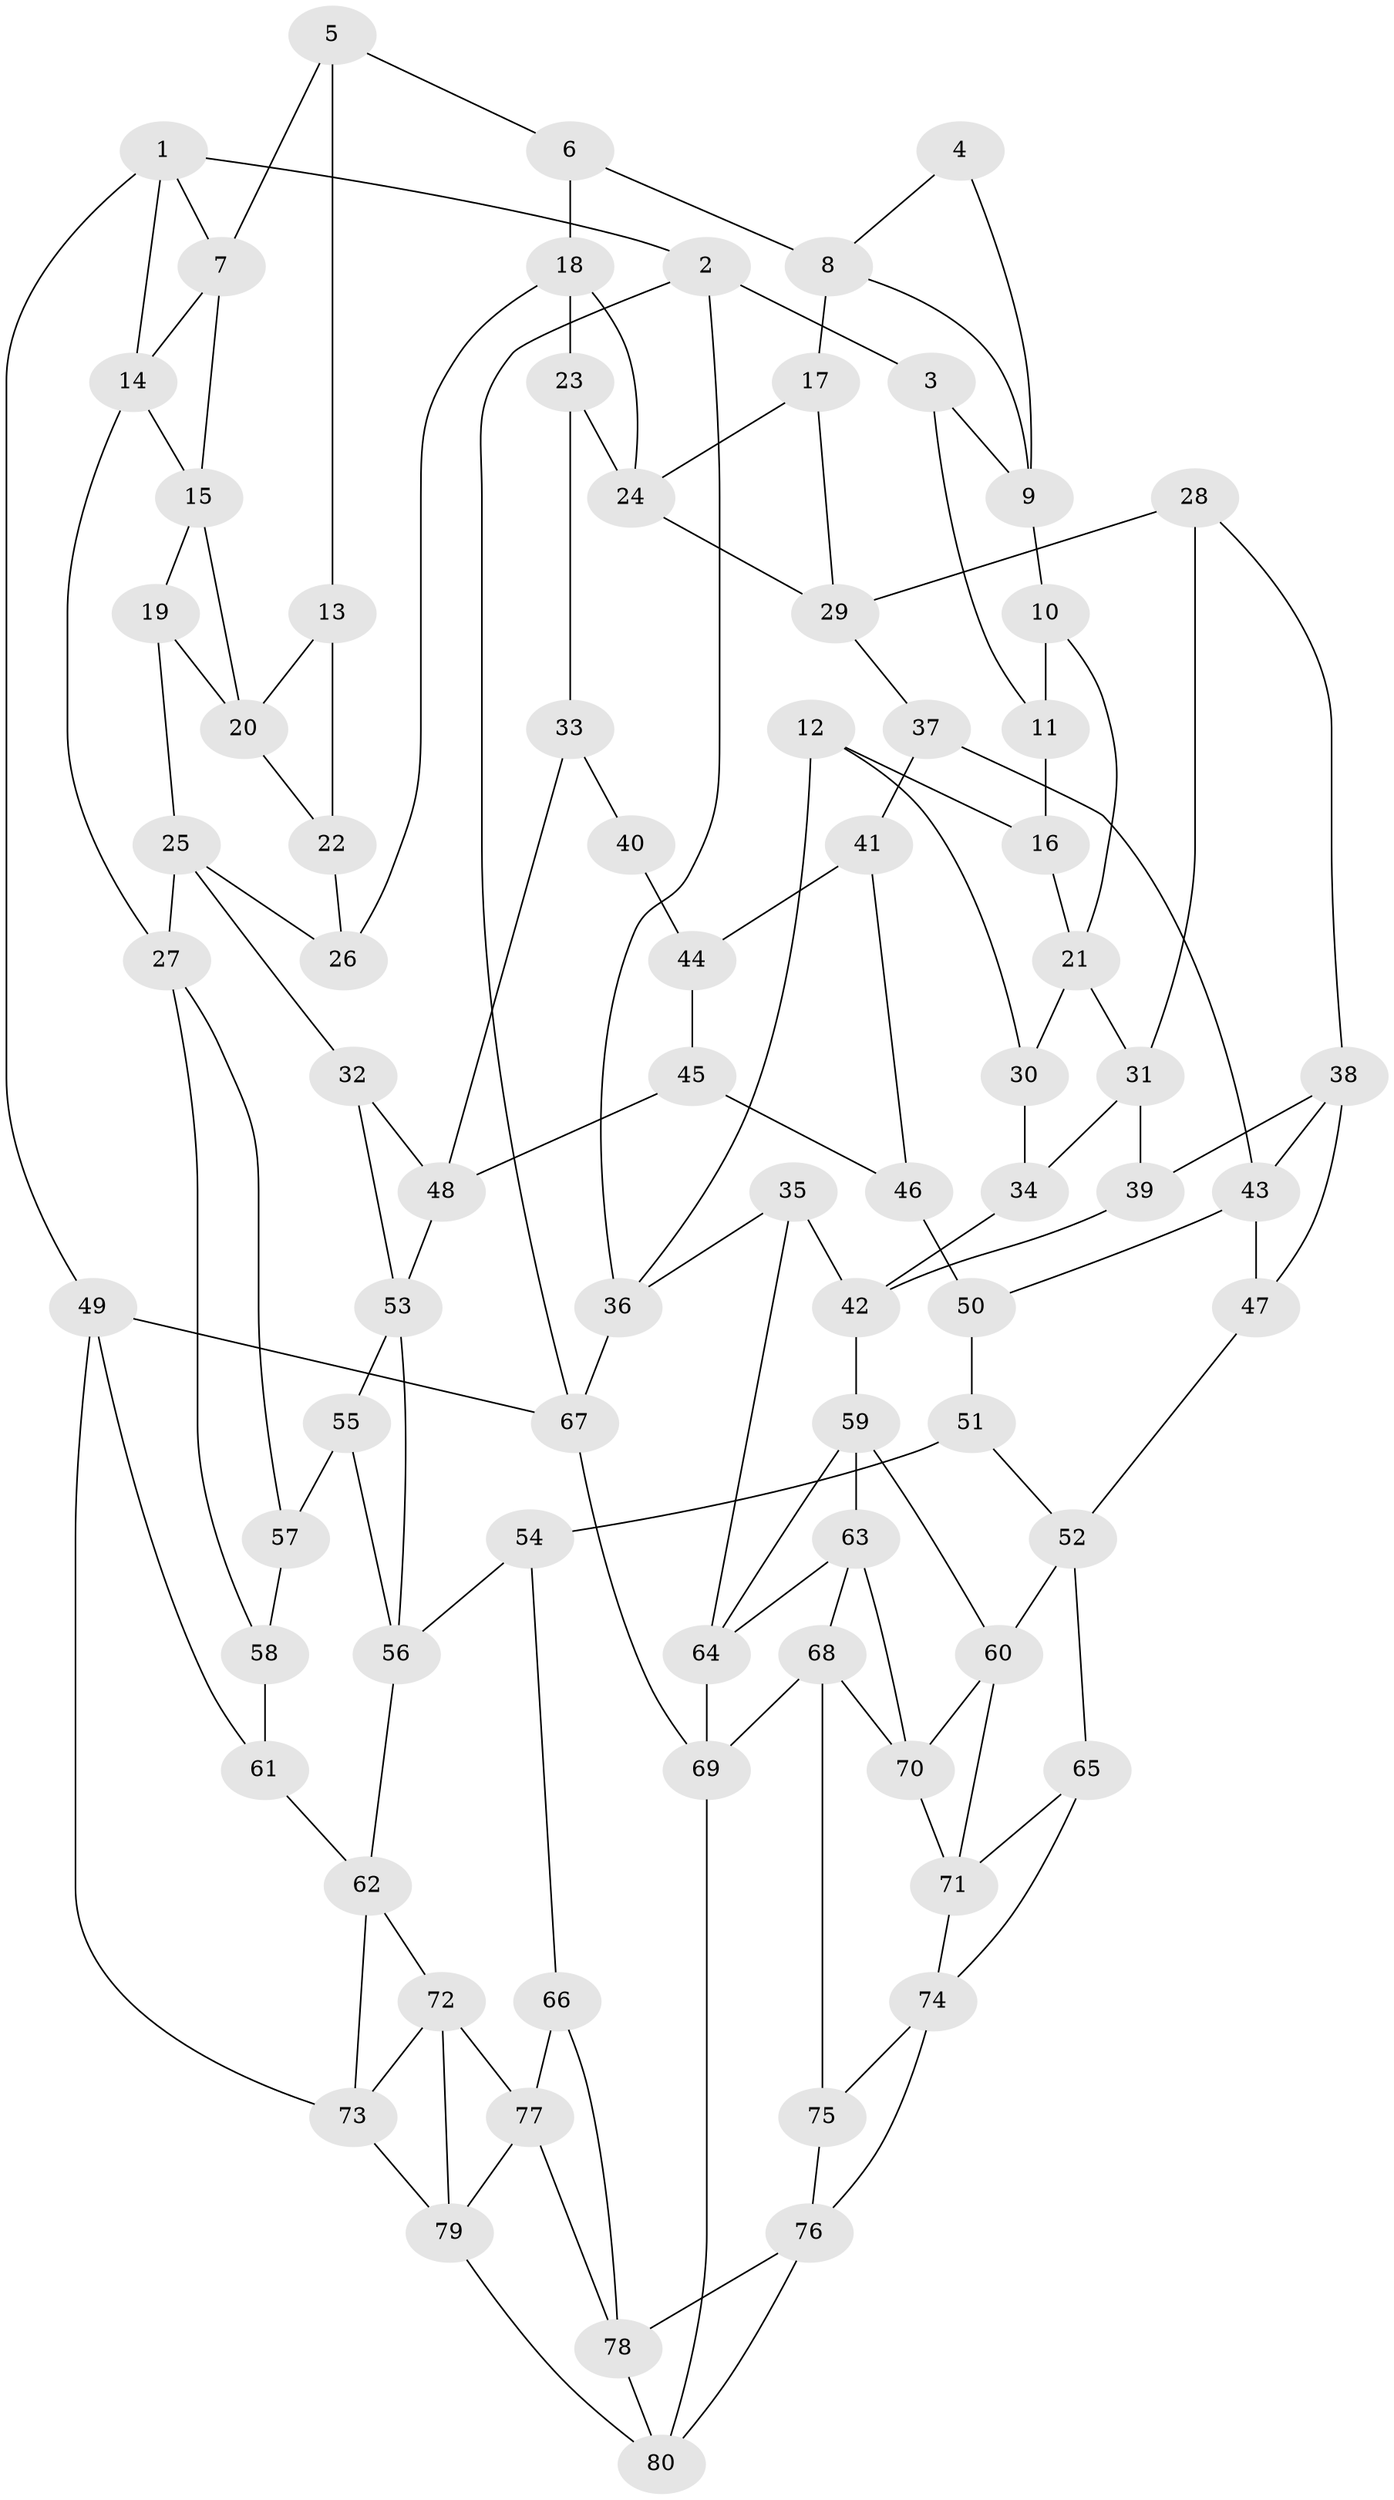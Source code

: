 // original degree distribution, {3: 0.015151515151515152, 6: 0.23484848484848486, 4: 0.25, 5: 0.5}
// Generated by graph-tools (version 1.1) at 2025/38/03/04/25 23:38:30]
// undirected, 80 vertices, 140 edges
graph export_dot {
  node [color=gray90,style=filled];
  1;
  2;
  3;
  4;
  5;
  6;
  7;
  8;
  9;
  10;
  11;
  12;
  13;
  14;
  15;
  16;
  17;
  18;
  19;
  20;
  21;
  22;
  23;
  24;
  25;
  26;
  27;
  28;
  29;
  30;
  31;
  32;
  33;
  34;
  35;
  36;
  37;
  38;
  39;
  40;
  41;
  42;
  43;
  44;
  45;
  46;
  47;
  48;
  49;
  50;
  51;
  52;
  53;
  54;
  55;
  56;
  57;
  58;
  59;
  60;
  61;
  62;
  63;
  64;
  65;
  66;
  67;
  68;
  69;
  70;
  71;
  72;
  73;
  74;
  75;
  76;
  77;
  78;
  79;
  80;
  1 -- 2 [weight=1.0];
  1 -- 7 [weight=1.0];
  1 -- 14 [weight=1.0];
  1 -- 49 [weight=1.0];
  2 -- 3 [weight=1.0];
  2 -- 36 [weight=1.0];
  2 -- 67 [weight=1.0];
  3 -- 9 [weight=1.0];
  3 -- 11 [weight=1.0];
  4 -- 8 [weight=1.0];
  4 -- 9 [weight=1.0];
  5 -- 6 [weight=1.0];
  5 -- 7 [weight=1.0];
  5 -- 13 [weight=1.0];
  6 -- 8 [weight=1.0];
  6 -- 18 [weight=1.0];
  7 -- 14 [weight=1.0];
  7 -- 15 [weight=1.0];
  8 -- 9 [weight=1.0];
  8 -- 17 [weight=1.0];
  9 -- 10 [weight=1.0];
  10 -- 11 [weight=1.0];
  10 -- 21 [weight=1.0];
  11 -- 16 [weight=2.0];
  12 -- 16 [weight=1.0];
  12 -- 30 [weight=1.0];
  12 -- 36 [weight=1.0];
  13 -- 20 [weight=1.0];
  13 -- 22 [weight=1.0];
  14 -- 15 [weight=1.0];
  14 -- 27 [weight=1.0];
  15 -- 19 [weight=1.0];
  15 -- 20 [weight=1.0];
  16 -- 21 [weight=1.0];
  17 -- 24 [weight=1.0];
  17 -- 29 [weight=1.0];
  18 -- 23 [weight=1.0];
  18 -- 24 [weight=1.0];
  18 -- 26 [weight=1.0];
  19 -- 20 [weight=1.0];
  19 -- 25 [weight=1.0];
  20 -- 22 [weight=1.0];
  21 -- 30 [weight=1.0];
  21 -- 31 [weight=1.0];
  22 -- 26 [weight=2.0];
  23 -- 24 [weight=1.0];
  23 -- 33 [weight=1.0];
  24 -- 29 [weight=1.0];
  25 -- 26 [weight=1.0];
  25 -- 27 [weight=1.0];
  25 -- 32 [weight=1.0];
  27 -- 57 [weight=1.0];
  27 -- 58 [weight=1.0];
  28 -- 29 [weight=1.0];
  28 -- 31 [weight=1.0];
  28 -- 38 [weight=1.0];
  29 -- 37 [weight=1.0];
  30 -- 34 [weight=2.0];
  31 -- 34 [weight=1.0];
  31 -- 39 [weight=1.0];
  32 -- 48 [weight=1.0];
  32 -- 53 [weight=1.0];
  33 -- 40 [weight=1.0];
  33 -- 48 [weight=1.0];
  34 -- 42 [weight=1.0];
  35 -- 36 [weight=1.0];
  35 -- 42 [weight=1.0];
  35 -- 64 [weight=1.0];
  36 -- 67 [weight=1.0];
  37 -- 41 [weight=1.0];
  37 -- 43 [weight=1.0];
  38 -- 39 [weight=1.0];
  38 -- 43 [weight=1.0];
  38 -- 47 [weight=1.0];
  39 -- 42 [weight=1.0];
  40 -- 44 [weight=2.0];
  41 -- 44 [weight=1.0];
  41 -- 46 [weight=1.0];
  42 -- 59 [weight=1.0];
  43 -- 47 [weight=1.0];
  43 -- 50 [weight=1.0];
  44 -- 45 [weight=1.0];
  45 -- 46 [weight=1.0];
  45 -- 48 [weight=1.0];
  46 -- 50 [weight=2.0];
  47 -- 52 [weight=1.0];
  48 -- 53 [weight=1.0];
  49 -- 61 [weight=1.0];
  49 -- 67 [weight=1.0];
  49 -- 73 [weight=1.0];
  50 -- 51 [weight=1.0];
  51 -- 52 [weight=1.0];
  51 -- 54 [weight=1.0];
  52 -- 60 [weight=1.0];
  52 -- 65 [weight=1.0];
  53 -- 55 [weight=1.0];
  53 -- 56 [weight=1.0];
  54 -- 56 [weight=1.0];
  54 -- 66 [weight=1.0];
  55 -- 56 [weight=1.0];
  55 -- 57 [weight=2.0];
  56 -- 62 [weight=1.0];
  57 -- 58 [weight=1.0];
  58 -- 61 [weight=2.0];
  59 -- 60 [weight=1.0];
  59 -- 63 [weight=1.0];
  59 -- 64 [weight=1.0];
  60 -- 70 [weight=1.0];
  60 -- 71 [weight=1.0];
  61 -- 62 [weight=1.0];
  62 -- 72 [weight=1.0];
  62 -- 73 [weight=1.0];
  63 -- 64 [weight=1.0];
  63 -- 68 [weight=1.0];
  63 -- 70 [weight=1.0];
  64 -- 69 [weight=1.0];
  65 -- 71 [weight=1.0];
  65 -- 74 [weight=1.0];
  66 -- 77 [weight=1.0];
  66 -- 78 [weight=1.0];
  67 -- 69 [weight=1.0];
  68 -- 69 [weight=1.0];
  68 -- 70 [weight=1.0];
  68 -- 75 [weight=1.0];
  69 -- 80 [weight=1.0];
  70 -- 71 [weight=1.0];
  71 -- 74 [weight=1.0];
  72 -- 73 [weight=1.0];
  72 -- 77 [weight=1.0];
  72 -- 79 [weight=1.0];
  73 -- 79 [weight=1.0];
  74 -- 75 [weight=1.0];
  74 -- 76 [weight=1.0];
  75 -- 76 [weight=1.0];
  76 -- 78 [weight=1.0];
  76 -- 80 [weight=1.0];
  77 -- 78 [weight=1.0];
  77 -- 79 [weight=1.0];
  78 -- 80 [weight=1.0];
  79 -- 80 [weight=1.0];
}
